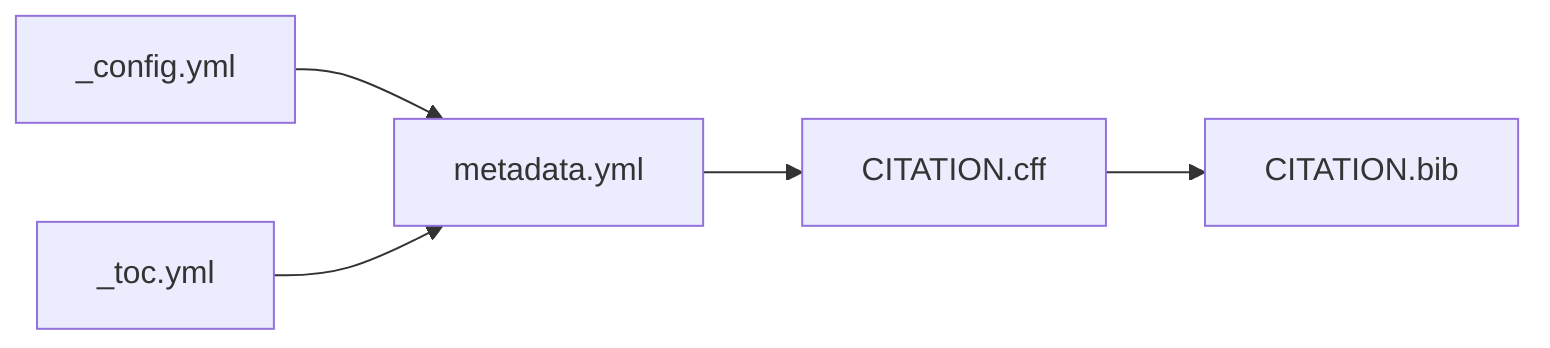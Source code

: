 flowchart LR
    config[_config.yml] --> metadata[metadata.yml]
    toc[_toc.yml]       --> metadata
    metadata            --> cff[CITATION.cff]
    cff                 --> bib[CITATION.bib]